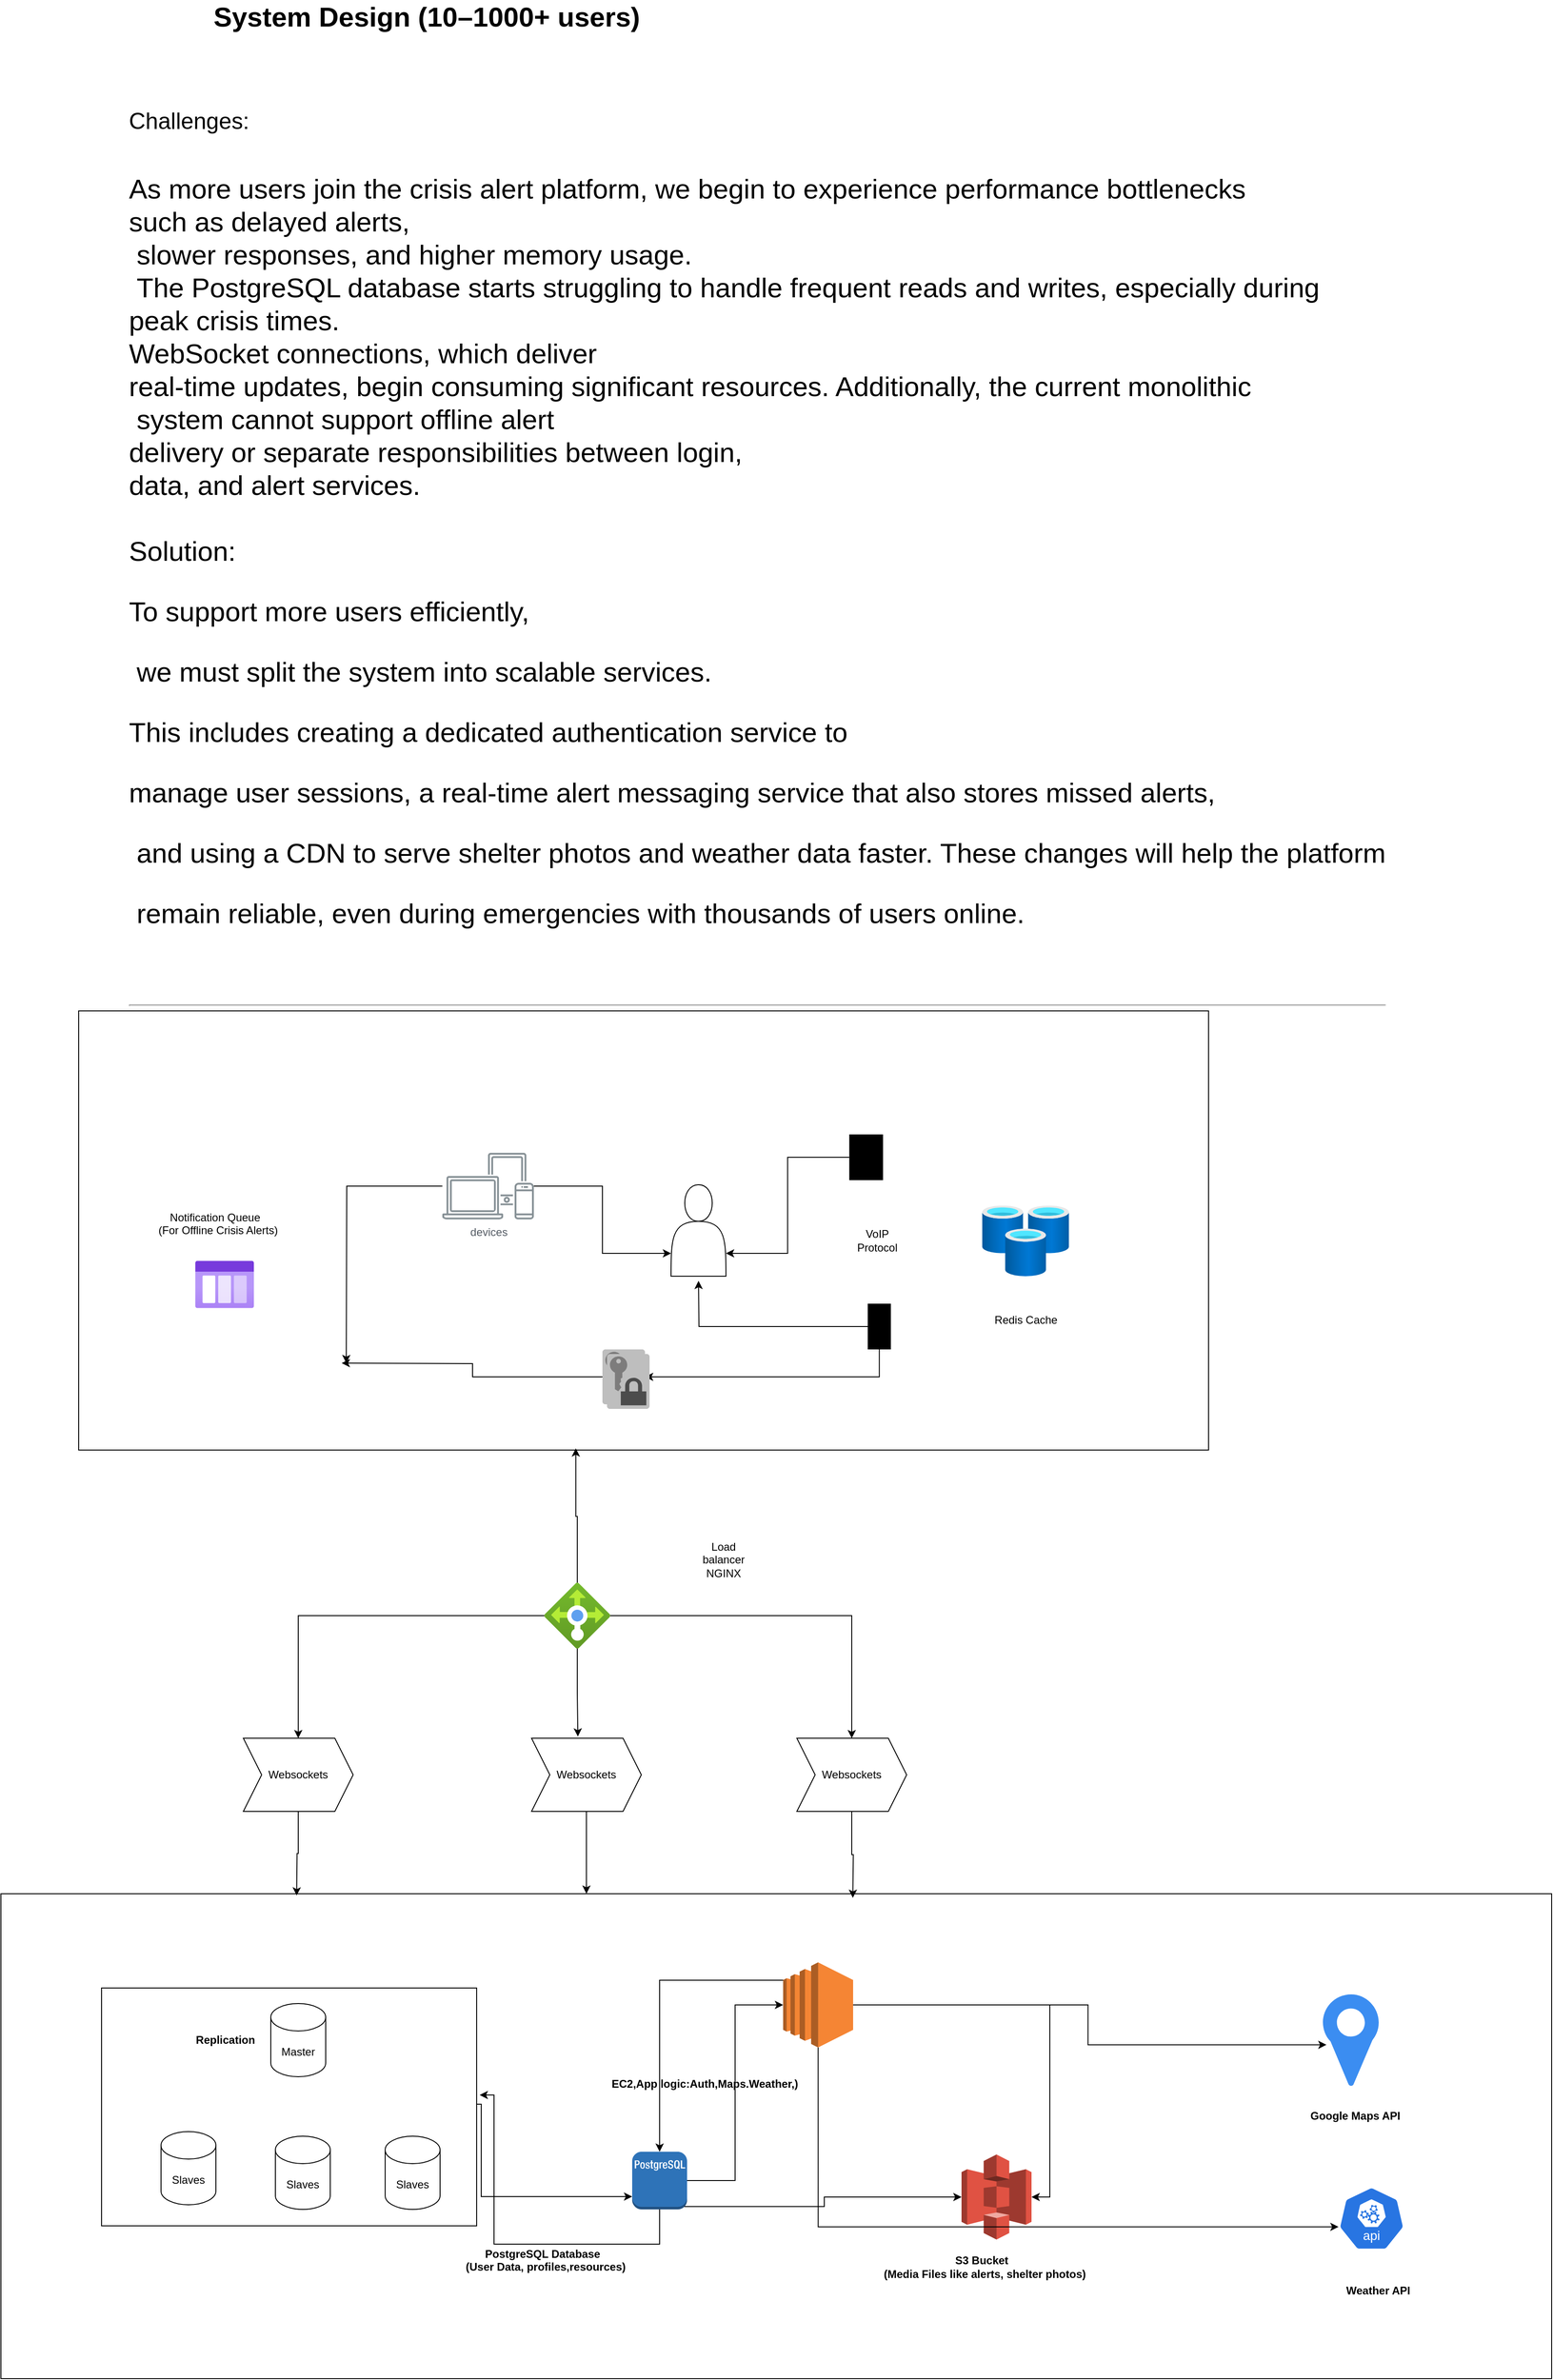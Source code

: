 <mxfile version="26.0.16">
  <diagram name="Page-1" id="5An7zhzPWtjX78W8Vn6z">
    <mxGraphModel dx="4347" dy="2560" grid="1" gridSize="10" guides="1" tooltips="1" connect="1" arrows="1" fold="1" page="1" pageScale="1" pageWidth="850" pageHeight="1100" math="0" shadow="0">
      <root>
        <mxCell id="0" />
        <mxCell id="1" parent="0" />
        <mxCell id="eMaZXVgZZq-h9FBiVX7F-37" value="System Design (10–1000+ users)" style="text;align=center;fontStyle=1;verticalAlign=middle;spacingLeft=3;spacingRight=3;strokeColor=none;rotatable=0;points=[[0,0.5],[1,0.5]];portConstraint=eastwest;html=1;fontSize=30;" vertex="1" parent="1">
          <mxGeometry x="-55" y="1050" width="80" height="26" as="geometry" />
        </mxCell>
        <mxCell id="eMaZXVgZZq-h9FBiVX7F-38" value="&lt;h5&gt;&lt;span style=&quot;font-weight: normal;&quot;&gt;Challenges:&lt;/span&gt;&lt;/h5&gt;&lt;div&gt;&lt;span style=&quot;font-weight: normal;&quot;&gt;As more users join the crisis alert platform, we begin to experience performance bottlenecks&amp;nbsp;&lt;/span&gt;&lt;/div&gt;&lt;div&gt;&lt;span style=&quot;font-weight: normal;&quot;&gt;such as delayed alerts,&lt;/span&gt;&lt;/div&gt;&lt;div&gt;&lt;span style=&quot;font-weight: normal;&quot;&gt;&amp;nbsp;slower responses, and higher memory usage.&lt;/span&gt;&lt;/div&gt;&lt;div&gt;&lt;span style=&quot;font-weight: normal;&quot;&gt;&amp;nbsp;The PostgreSQL database starts struggling to handle frequent reads and writes, especially during&amp;nbsp;&lt;/span&gt;&lt;/div&gt;&lt;div&gt;&lt;span style=&quot;font-weight: normal;&quot;&gt;peak crisis times.&amp;nbsp;&lt;/span&gt;&lt;/div&gt;&lt;div&gt;&lt;span style=&quot;font-weight: normal;&quot;&gt;WebSocket connections, which deliver&amp;nbsp;&lt;/span&gt;&lt;/div&gt;&lt;div&gt;&lt;span style=&quot;font-weight: normal;&quot;&gt;real-time updates, begin consuming significant resources. Additionally, the current monolithic&lt;/span&gt;&lt;/div&gt;&lt;div&gt;&lt;span style=&quot;font-weight: normal;&quot;&gt;&amp;nbsp;system cannot support offline alert&amp;nbsp;&lt;/span&gt;&lt;/div&gt;&lt;div&gt;&lt;span style=&quot;font-weight: normal;&quot;&gt;delivery or separate responsibilities between login,&amp;nbsp;&lt;/span&gt;&lt;/div&gt;&lt;div&gt;&lt;span style=&quot;font-weight: normal;&quot;&gt;data, and alert services.&lt;/span&gt;&lt;/div&gt;&lt;div&gt;&lt;span style=&quot;font-weight: normal;&quot;&gt;&lt;br&gt;&lt;/span&gt;&lt;/div&gt;&lt;div&gt;&lt;span style=&quot;font-weight: normal;&quot;&gt;Solution:&lt;/span&gt;&lt;/div&gt;&lt;div&gt;&lt;p class=&quot;&quot; data-end=&quot;1120&quot; data-start=&quot;188&quot;&gt;&lt;span style=&quot;font-weight: normal;&quot;&gt;To support more users efficiently,&lt;/span&gt;&lt;/p&gt;&lt;p class=&quot;&quot; data-end=&quot;1120&quot; data-start=&quot;188&quot;&gt;&lt;span style=&quot;font-weight: normal;&quot;&gt;&amp;nbsp;we must split the system into scalable services.&amp;nbsp;&lt;/span&gt;&lt;/p&gt;&lt;p class=&quot;&quot; data-end=&quot;1120&quot; data-start=&quot;188&quot;&gt;&lt;span style=&quot;font-weight: normal;&quot;&gt;This includes creating a dedicated authentication service to&amp;nbsp;&lt;/span&gt;&lt;/p&gt;&lt;p class=&quot;&quot; data-end=&quot;1120&quot; data-start=&quot;188&quot;&gt;&lt;span style=&quot;font-weight: normal;&quot;&gt;manage user sessions, a real-time alert messaging service that also stores missed alerts,&lt;/span&gt;&lt;/p&gt;&lt;p class=&quot;&quot; data-end=&quot;1120&quot; data-start=&quot;188&quot;&gt;&lt;span style=&quot;font-weight: normal;&quot;&gt;&amp;nbsp;and using a CDN to serve shelter photos and weather data faster. These changes will help the platform&lt;/span&gt;&lt;/p&gt;&lt;p class=&quot;&quot; data-end=&quot;1120&quot; data-start=&quot;188&quot;&gt;&lt;span style=&quot;font-weight: normal;&quot;&gt;&amp;nbsp;remain reliable, even during emergencies with thousands of users online.&lt;/span&gt;&lt;/p&gt;&lt;span style=&quot;font-weight: normal;&quot;&gt;&lt;br&gt;&lt;/span&gt;&lt;hr class=&quot;&quot; data-end=&quot;1125&quot; data-start=&quot;1122&quot;&gt;&lt;br&gt;&lt;p class=&quot;&quot; data-end=&quot;1190&quot; data-start=&quot;1127&quot;&gt;&lt;/p&gt;&lt;/div&gt;" style="text;align=left;fontStyle=1;verticalAlign=middle;spacingLeft=3;spacingRight=3;strokeColor=none;rotatable=0;points=[[0,0.5],[1,0.5]];portConstraint=eastwest;html=1;fontSize=30;" vertex="1" parent="1">
          <mxGeometry x="-345" y="1660" width="80" height="26" as="geometry" />
        </mxCell>
        <mxCell id="eMaZXVgZZq-h9FBiVX7F-42" value="" style="shape=actor;whiteSpace=wrap;html=1;" vertex="1" parent="1">
          <mxGeometry x="252.5" y="2340" width="60" height="100" as="geometry" />
        </mxCell>
        <mxCell id="eMaZXVgZZq-h9FBiVX7F-43" style="edgeStyle=orthogonalEdgeStyle;rounded=0;orthogonalLoop=1;jettySize=auto;html=1;entryX=0;entryY=0.75;entryDx=0;entryDy=0;" edge="1" parent="1" source="eMaZXVgZZq-h9FBiVX7F-45" target="eMaZXVgZZq-h9FBiVX7F-42">
          <mxGeometry relative="1" as="geometry" />
        </mxCell>
        <mxCell id="eMaZXVgZZq-h9FBiVX7F-44" style="edgeStyle=orthogonalEdgeStyle;rounded=0;orthogonalLoop=1;jettySize=auto;html=1;" edge="1" parent="1" source="eMaZXVgZZq-h9FBiVX7F-45">
          <mxGeometry relative="1" as="geometry">
            <mxPoint x="-102.5" y="2535.0" as="targetPoint" />
          </mxGeometry>
        </mxCell>
        <mxCell id="eMaZXVgZZq-h9FBiVX7F-45" value="devices" style="sketch=0;outlineConnect=0;gradientColor=none;fontColor=#545B64;strokeColor=none;fillColor=#879196;dashed=0;verticalLabelPosition=bottom;verticalAlign=top;align=center;html=1;fontSize=12;fontStyle=0;aspect=fixed;shape=mxgraph.aws4.illustration_devices;pointerEvents=1" vertex="1" parent="1">
          <mxGeometry x="2.5" y="2305" width="100" height="73" as="geometry" />
        </mxCell>
        <mxCell id="eMaZXVgZZq-h9FBiVX7F-46" style="edgeStyle=orthogonalEdgeStyle;rounded=0;orthogonalLoop=1;jettySize=auto;html=1;entryX=1;entryY=0.75;entryDx=0;entryDy=0;" edge="1" parent="1" source="eMaZXVgZZq-h9FBiVX7F-47" target="eMaZXVgZZq-h9FBiVX7F-42">
          <mxGeometry relative="1" as="geometry" />
        </mxCell>
        <mxCell id="eMaZXVgZZq-h9FBiVX7F-47" value="" style="sketch=0;verticalLabelPosition=bottom;sketch=0;aspect=fixed;html=1;verticalAlign=top;strokeColor=none;fillColor=#000000;align=center;outlineConnect=0;pointerEvents=1;shape=mxgraph.citrix2.tablet;" vertex="1" parent="1">
          <mxGeometry x="447.29" y="2285" width="36.925" height="50" as="geometry" />
        </mxCell>
        <mxCell id="eMaZXVgZZq-h9FBiVX7F-48" style="edgeStyle=orthogonalEdgeStyle;rounded=0;orthogonalLoop=1;jettySize=auto;html=1;" edge="1" parent="1" source="eMaZXVgZZq-h9FBiVX7F-49">
          <mxGeometry relative="1" as="geometry">
            <mxPoint x="282.5" y="2445" as="targetPoint" />
          </mxGeometry>
        </mxCell>
        <mxCell id="eMaZXVgZZq-h9FBiVX7F-49" value="" style="sketch=0;verticalLabelPosition=bottom;sketch=0;aspect=fixed;html=1;verticalAlign=top;strokeColor=none;fillColor=#000000;align=center;outlineConnect=0;pointerEvents=1;shape=mxgraph.citrix2.mobile;" vertex="1" parent="1">
          <mxGeometry x="467.5" y="2470" width="25.255" height="50" as="geometry" />
        </mxCell>
        <mxCell id="eMaZXVgZZq-h9FBiVX7F-50" style="edgeStyle=orthogonalEdgeStyle;rounded=0;orthogonalLoop=1;jettySize=auto;html=1;" edge="1" parent="1" source="eMaZXVgZZq-h9FBiVX7F-51">
          <mxGeometry relative="1" as="geometry">
            <mxPoint x="-107.5" y="2535.0" as="targetPoint" />
          </mxGeometry>
        </mxCell>
        <mxCell id="eMaZXVgZZq-h9FBiVX7F-51" value="" style="outlineConnect=0;dashed=0;verticalLabelPosition=bottom;verticalAlign=top;align=center;html=1;shape=mxgraph.aws3.data_encryption_key;fillColor=#7D7C7C;gradientColor=none;" vertex="1" parent="1">
          <mxGeometry x="177.5" y="2520" width="46.5" height="60" as="geometry" />
        </mxCell>
        <mxCell id="eMaZXVgZZq-h9FBiVX7F-52" style="edgeStyle=orthogonalEdgeStyle;rounded=0;orthogonalLoop=1;jettySize=auto;html=1;entryX=1;entryY=0.5;entryDx=0;entryDy=0;entryPerimeter=0;" edge="1" parent="1" source="eMaZXVgZZq-h9FBiVX7F-49" target="eMaZXVgZZq-h9FBiVX7F-51">
          <mxGeometry relative="1" as="geometry">
            <Array as="points">
              <mxPoint x="480.5" y="2550" />
            </Array>
          </mxGeometry>
        </mxCell>
        <mxCell id="eMaZXVgZZq-h9FBiVX7F-53" value="" style="outlineConnect=0;dashed=0;verticalLabelPosition=bottom;verticalAlign=top;align=center;html=1;shape=mxgraph.aws3.data_encryption_key;fillColor=#7D7C7C;gradientColor=none;" vertex="1" parent="1">
          <mxGeometry x="182.5" y="2525" width="46.5" height="60" as="geometry" />
        </mxCell>
        <mxCell id="eMaZXVgZZq-h9FBiVX7F-54" value="" style="outlineConnect=0;dashed=0;verticalLabelPosition=bottom;verticalAlign=top;align=center;html=1;shape=mxgraph.aws3.postgre_sql_instance;fillColor=#2E73B8;gradientColor=none;" vertex="1" parent="1">
          <mxGeometry x="210" y="3397" width="60" height="63" as="geometry" />
        </mxCell>
        <mxCell id="eMaZXVgZZq-h9FBiVX7F-55" value="&lt;div&gt;PostgreSQL Database&amp;nbsp;&amp;nbsp;&lt;/div&gt;&lt;div&gt;(User Data, profiles,resources)&lt;/div&gt;&lt;div&gt;&lt;br&gt;&lt;/div&gt;" style="text;align=center;fontStyle=1;verticalAlign=middle;spacingLeft=3;spacingRight=3;strokeColor=none;rotatable=0;points=[[0,0.5],[1,0.5]];portConstraint=eastwest;html=1;" vertex="1" parent="1">
          <mxGeometry x="75" y="3510" width="80" height="26" as="geometry" />
        </mxCell>
        <mxCell id="eMaZXVgZZq-h9FBiVX7F-56" value="" style="outlineConnect=0;dashed=0;verticalLabelPosition=bottom;verticalAlign=top;align=center;html=1;shape=mxgraph.aws3.s3;fillColor=#E05243;gradientColor=none;" vertex="1" parent="1">
          <mxGeometry x="570" y="3400" width="76.5" height="93" as="geometry" />
        </mxCell>
        <mxCell id="eMaZXVgZZq-h9FBiVX7F-57" value="&lt;div&gt;S3 Bucket&amp;nbsp;&amp;nbsp;&lt;/div&gt;&lt;div&gt;(Media Files like alerts, shelter photos)&lt;/div&gt;" style="text;align=center;fontStyle=1;verticalAlign=middle;spacingLeft=3;spacingRight=3;strokeColor=none;rotatable=0;points=[[0,0.5],[1,0.5]];portConstraint=eastwest;html=1;" vertex="1" parent="1">
          <mxGeometry x="555" y="3510" width="80" height="26" as="geometry" />
        </mxCell>
        <mxCell id="eMaZXVgZZq-h9FBiVX7F-58" style="edgeStyle=orthogonalEdgeStyle;rounded=0;orthogonalLoop=1;jettySize=auto;html=1;exitX=0;exitY=0.21;exitDx=0;exitDy=0;exitPerimeter=0;" edge="1" parent="1" source="eMaZXVgZZq-h9FBiVX7F-59" target="eMaZXVgZZq-h9FBiVX7F-54">
          <mxGeometry relative="1" as="geometry" />
        </mxCell>
        <mxCell id="eMaZXVgZZq-h9FBiVX7F-59" value="" style="outlineConnect=0;dashed=0;verticalLabelPosition=bottom;verticalAlign=top;align=center;html=1;shape=mxgraph.aws3.ec2;fillColor=#F58534;gradientColor=none;" vertex="1" parent="1">
          <mxGeometry x="375" y="3190" width="76.5" height="93" as="geometry" />
        </mxCell>
        <mxCell id="eMaZXVgZZq-h9FBiVX7F-60" value="EC2,App logic:Auth,Maps.Weather,)" style="text;align=center;fontStyle=1;verticalAlign=middle;spacingLeft=3;spacingRight=3;strokeColor=none;rotatable=0;points=[[0,0.5],[1,0.5]];portConstraint=eastwest;html=1;" vertex="1" parent="1">
          <mxGeometry x="249" y="3310" width="80" height="26" as="geometry" />
        </mxCell>
        <mxCell id="eMaZXVgZZq-h9FBiVX7F-61" style="edgeStyle=orthogonalEdgeStyle;rounded=0;orthogonalLoop=1;jettySize=auto;html=1;entryX=0;entryY=0.5;entryDx=0;entryDy=0;entryPerimeter=0;" edge="1" parent="1" source="eMaZXVgZZq-h9FBiVX7F-54" target="eMaZXVgZZq-h9FBiVX7F-59">
          <mxGeometry relative="1" as="geometry" />
        </mxCell>
        <mxCell id="eMaZXVgZZq-h9FBiVX7F-62" style="edgeStyle=orthogonalEdgeStyle;rounded=0;orthogonalLoop=1;jettySize=auto;html=1;entryX=1;entryY=0.5;entryDx=0;entryDy=0;entryPerimeter=0;" edge="1" parent="1" source="eMaZXVgZZq-h9FBiVX7F-59" target="eMaZXVgZZq-h9FBiVX7F-56">
          <mxGeometry relative="1" as="geometry" />
        </mxCell>
        <mxCell id="eMaZXVgZZq-h9FBiVX7F-63" value="Master" style="shape=cylinder3;whiteSpace=wrap;html=1;boundedLbl=1;backgroundOutline=1;size=15;" vertex="1" parent="1">
          <mxGeometry x="-185" y="3235" width="60" height="80" as="geometry" />
        </mxCell>
        <mxCell id="eMaZXVgZZq-h9FBiVX7F-64" value="Slaves" style="shape=cylinder3;whiteSpace=wrap;html=1;boundedLbl=1;backgroundOutline=1;size=15;" vertex="1" parent="1">
          <mxGeometry x="-305" y="3375" width="60" height="80" as="geometry" />
        </mxCell>
        <mxCell id="eMaZXVgZZq-h9FBiVX7F-65" value="Slaves" style="shape=cylinder3;whiteSpace=wrap;html=1;boundedLbl=1;backgroundOutline=1;size=15;" vertex="1" parent="1">
          <mxGeometry x="-60" y="3380" width="60" height="80" as="geometry" />
        </mxCell>
        <mxCell id="eMaZXVgZZq-h9FBiVX7F-66" value="Slaves" style="shape=cylinder3;whiteSpace=wrap;html=1;boundedLbl=1;backgroundOutline=1;size=15;" vertex="1" parent="1">
          <mxGeometry x="-180" y="3380" width="60" height="80" as="geometry" />
        </mxCell>
        <mxCell id="eMaZXVgZZq-h9FBiVX7F-67" value="Replication" style="text;align=center;fontStyle=1;verticalAlign=middle;spacingLeft=3;spacingRight=3;strokeColor=none;rotatable=0;points=[[0,0.5],[1,0.5]];portConstraint=eastwest;html=1;" vertex="1" parent="1">
          <mxGeometry x="-275" y="3262" width="80" height="26" as="geometry" />
        </mxCell>
        <mxCell id="eMaZXVgZZq-h9FBiVX7F-68" style="edgeStyle=orthogonalEdgeStyle;rounded=0;orthogonalLoop=1;jettySize=auto;html=1;exitX=1;exitY=0.5;exitDx=0;exitDy=0;" edge="1" parent="1" source="eMaZXVgZZq-h9FBiVX7F-69" target="eMaZXVgZZq-h9FBiVX7F-54">
          <mxGeometry relative="1" as="geometry">
            <Array as="points">
              <mxPoint x="45" y="3345" />
              <mxPoint x="45" y="3446" />
            </Array>
          </mxGeometry>
        </mxCell>
        <mxCell id="eMaZXVgZZq-h9FBiVX7F-69" value="" style="rounded=0;whiteSpace=wrap;html=1;fillColor=none;" vertex="1" parent="1">
          <mxGeometry x="-370" y="3218" width="410" height="260" as="geometry" />
        </mxCell>
        <mxCell id="eMaZXVgZZq-h9FBiVX7F-70" style="edgeStyle=orthogonalEdgeStyle;rounded=0;orthogonalLoop=1;jettySize=auto;html=1;exitX=0.5;exitY=1;exitDx=0;exitDy=0;exitPerimeter=0;entryX=1.008;entryY=0.45;entryDx=0;entryDy=0;entryPerimeter=0;" edge="1" parent="1" source="eMaZXVgZZq-h9FBiVX7F-54" target="eMaZXVgZZq-h9FBiVX7F-69">
          <mxGeometry relative="1" as="geometry">
            <Array as="points">
              <mxPoint x="113" y="3498" />
              <mxPoint x="59" y="3498" />
              <mxPoint x="59" y="3332" />
            </Array>
          </mxGeometry>
        </mxCell>
        <mxCell id="eMaZXVgZZq-h9FBiVX7F-71" value="" style="image;aspect=fixed;html=1;points=[];align=center;fontSize=12;image=img/lib/azure2/databases/Cache_Redis.svg;" vertex="1" parent="1">
          <mxGeometry x="592.5" y="2362.81" width="95" height="77.19" as="geometry" />
        </mxCell>
        <mxCell id="eMaZXVgZZq-h9FBiVX7F-72" value="Redis Cache" style="text;align=center;fontStyle=0;verticalAlign=middle;spacingLeft=3;spacingRight=3;strokeColor=none;rotatable=0;points=[[0,0.5],[1,0.5]];portConstraint=eastwest;html=1;" vertex="1" parent="1">
          <mxGeometry x="600" y="2475" width="80" height="26" as="geometry" />
        </mxCell>
        <mxCell id="eMaZXVgZZq-h9FBiVX7F-73" value="VoIP&lt;div&gt;Protocol&lt;/div&gt;" style="text;html=1;align=center;verticalAlign=middle;whiteSpace=wrap;rounded=0;" vertex="1" parent="1">
          <mxGeometry x="447.5" y="2386.4" width="60" height="30" as="geometry" />
        </mxCell>
        <mxCell id="eMaZXVgZZq-h9FBiVX7F-74" value="Websockets" style="shape=step;perimeter=stepPerimeter;whiteSpace=wrap;html=1;fixedSize=1;" vertex="1" parent="1">
          <mxGeometry x="-215" y="2945" width="120" height="80" as="geometry" />
        </mxCell>
        <mxCell id="eMaZXVgZZq-h9FBiVX7F-75" style="edgeStyle=orthogonalEdgeStyle;rounded=0;orthogonalLoop=1;jettySize=auto;html=1;" edge="1" parent="1" source="eMaZXVgZZq-h9FBiVX7F-76">
          <mxGeometry relative="1" as="geometry">
            <mxPoint x="160" y="3115" as="targetPoint" />
          </mxGeometry>
        </mxCell>
        <mxCell id="eMaZXVgZZq-h9FBiVX7F-76" value="Websockets" style="shape=step;perimeter=stepPerimeter;whiteSpace=wrap;html=1;fixedSize=1;" vertex="1" parent="1">
          <mxGeometry x="100" y="2945" width="120" height="80" as="geometry" />
        </mxCell>
        <mxCell id="eMaZXVgZZq-h9FBiVX7F-77" value="Websockets" style="shape=step;perimeter=stepPerimeter;whiteSpace=wrap;html=1;fixedSize=1;" vertex="1" parent="1">
          <mxGeometry x="390" y="2945" width="120" height="80" as="geometry" />
        </mxCell>
        <mxCell id="eMaZXVgZZq-h9FBiVX7F-78" style="edgeStyle=orthogonalEdgeStyle;rounded=0;orthogonalLoop=1;jettySize=auto;html=1;entryX=0.5;entryY=0;entryDx=0;entryDy=0;" edge="1" parent="1" source="eMaZXVgZZq-h9FBiVX7F-80" target="eMaZXVgZZq-h9FBiVX7F-74">
          <mxGeometry relative="1" as="geometry" />
        </mxCell>
        <mxCell id="eMaZXVgZZq-h9FBiVX7F-79" style="edgeStyle=orthogonalEdgeStyle;rounded=0;orthogonalLoop=1;jettySize=auto;html=1;entryX=0.5;entryY=0;entryDx=0;entryDy=0;" edge="1" parent="1" source="eMaZXVgZZq-h9FBiVX7F-80" target="eMaZXVgZZq-h9FBiVX7F-77">
          <mxGeometry relative="1" as="geometry" />
        </mxCell>
        <mxCell id="eMaZXVgZZq-h9FBiVX7F-80" value="" style="image;aspect=fixed;html=1;points=[];align=center;fontSize=12;image=img/lib/azure2/networking/Load_Balancers.svg;" vertex="1" parent="1">
          <mxGeometry x="114" y="2775" width="72" height="72" as="geometry" />
        </mxCell>
        <mxCell id="eMaZXVgZZq-h9FBiVX7F-81" value="" style="image;aspect=fixed;html=1;points=[];align=center;fontSize=12;image=img/lib/azure2/general/Storage_Queue.svg;" vertex="1" parent="1">
          <mxGeometry x="-267.5" y="2423" width="64" height="52" as="geometry" />
        </mxCell>
        <mxCell id="eMaZXVgZZq-h9FBiVX7F-82" value="&lt;div&gt;Notification Queue&amp;nbsp;&amp;nbsp;&lt;/div&gt;&lt;div&gt;(For Offline Crisis Alerts)&lt;/div&gt;&lt;div&gt;&lt;br&gt;&lt;/div&gt;" style="text;align=center;fontStyle=0;verticalAlign=middle;spacingLeft=3;spacingRight=3;strokeColor=none;rotatable=0;points=[[0,0.5],[1,0.5]];portConstraint=eastwest;html=1;" vertex="1" parent="1">
          <mxGeometry x="-283.5" y="2377" width="80" height="26" as="geometry" />
        </mxCell>
        <mxCell id="eMaZXVgZZq-h9FBiVX7F-83" style="edgeStyle=orthogonalEdgeStyle;rounded=0;orthogonalLoop=1;jettySize=auto;html=1;exitX=0.95;exitY=0.95;exitDx=0;exitDy=0;exitPerimeter=0;entryX=0;entryY=0.5;entryDx=0;entryDy=0;entryPerimeter=0;" edge="1" parent="1" source="eMaZXVgZZq-h9FBiVX7F-54" target="eMaZXVgZZq-h9FBiVX7F-56">
          <mxGeometry relative="1" as="geometry" />
        </mxCell>
        <mxCell id="eMaZXVgZZq-h9FBiVX7F-84" style="edgeStyle=orthogonalEdgeStyle;rounded=0;orthogonalLoop=1;jettySize=auto;html=1;entryX=0.234;entryY=-0.006;entryDx=0;entryDy=0;entryPerimeter=0;" edge="1" parent="1" source="eMaZXVgZZq-h9FBiVX7F-74">
          <mxGeometry relative="1" as="geometry">
            <mxPoint x="-156.76" y="3116.91" as="targetPoint" />
          </mxGeometry>
        </mxCell>
        <mxCell id="eMaZXVgZZq-h9FBiVX7F-85" style="edgeStyle=orthogonalEdgeStyle;rounded=0;orthogonalLoop=1;jettySize=auto;html=1;entryX=0.681;entryY=-0.001;entryDx=0;entryDy=0;entryPerimeter=0;" edge="1" parent="1" source="eMaZXVgZZq-h9FBiVX7F-77">
          <mxGeometry relative="1" as="geometry">
            <mxPoint x="451.16" y="3119.485" as="targetPoint" />
          </mxGeometry>
        </mxCell>
        <mxCell id="eMaZXVgZZq-h9FBiVX7F-86" style="edgeStyle=orthogonalEdgeStyle;rounded=0;orthogonalLoop=1;jettySize=auto;html=1;entryX=0.422;entryY=-0.023;entryDx=0;entryDy=0;entryPerimeter=0;" edge="1" parent="1" source="eMaZXVgZZq-h9FBiVX7F-80" target="eMaZXVgZZq-h9FBiVX7F-76">
          <mxGeometry relative="1" as="geometry" />
        </mxCell>
        <mxCell id="eMaZXVgZZq-h9FBiVX7F-87" value="" style="rounded=0;whiteSpace=wrap;html=1;fillColor=none;" vertex="1" parent="1">
          <mxGeometry x="-395" y="2150" width="1235" height="480" as="geometry" />
        </mxCell>
        <mxCell id="eMaZXVgZZq-h9FBiVX7F-88" value="Load balancer NGINX" style="text;html=1;align=center;verticalAlign=middle;whiteSpace=wrap;rounded=0;" vertex="1" parent="1">
          <mxGeometry x="280" y="2735" width="60" height="30" as="geometry" />
        </mxCell>
        <mxCell id="eMaZXVgZZq-h9FBiVX7F-89" style="edgeStyle=orthogonalEdgeStyle;rounded=0;orthogonalLoop=1;jettySize=auto;html=1;entryX=0.44;entryY=0.996;entryDx=0;entryDy=0;entryPerimeter=0;" edge="1" parent="1" source="eMaZXVgZZq-h9FBiVX7F-80" target="eMaZXVgZZq-h9FBiVX7F-87">
          <mxGeometry relative="1" as="geometry" />
        </mxCell>
        <mxCell id="eMaZXVgZZq-h9FBiVX7F-90" value="" style="sketch=0;html=1;aspect=fixed;strokeColor=none;shadow=0;fillColor=#3B8DF1;verticalAlign=top;labelPosition=center;verticalLabelPosition=bottom;shape=mxgraph.gcp2.maps_api" vertex="1" parent="1">
          <mxGeometry x="965" y="3225" width="61" height="100" as="geometry" />
        </mxCell>
        <mxCell id="eMaZXVgZZq-h9FBiVX7F-91" value="" style="aspect=fixed;sketch=0;html=1;dashed=0;whitespace=wrap;verticalLabelPosition=bottom;verticalAlign=top;fillColor=#2875E2;strokeColor=#ffffff;points=[[0.005,0.63,0],[0.1,0.2,0],[0.9,0.2,0],[0.5,0,0],[0.995,0.63,0],[0.72,0.99,0],[0.5,1,0],[0.28,0.99,0]];shape=mxgraph.kubernetes.icon2;kubernetesLabel=1;prIcon=api" vertex="1" parent="1">
          <mxGeometry x="981.73" y="3435" width="72.92" height="70" as="geometry" />
        </mxCell>
        <mxCell id="eMaZXVgZZq-h9FBiVX7F-92" value="Google Maps API" style="text;align=center;fontStyle=1;verticalAlign=middle;spacingLeft=3;spacingRight=3;strokeColor=none;rotatable=0;points=[[0,0.5],[1,0.5]];portConstraint=eastwest;html=1;" vertex="1" parent="1">
          <mxGeometry x="960" y="3345" width="80" height="26" as="geometry" />
        </mxCell>
        <mxCell id="eMaZXVgZZq-h9FBiVX7F-93" value="Weather API" style="text;align=center;fontStyle=1;verticalAlign=middle;spacingLeft=3;spacingRight=3;strokeColor=none;rotatable=0;points=[[0,0.5],[1,0.5]];portConstraint=eastwest;html=1;" vertex="1" parent="1">
          <mxGeometry x="985" y="3536" width="80" height="26" as="geometry" />
        </mxCell>
        <mxCell id="eMaZXVgZZq-h9FBiVX7F-94" style="edgeStyle=orthogonalEdgeStyle;rounded=0;orthogonalLoop=1;jettySize=auto;html=1;entryX=0.064;entryY=0.551;entryDx=0;entryDy=0;entryPerimeter=0;" edge="1" parent="1" source="eMaZXVgZZq-h9FBiVX7F-59" target="eMaZXVgZZq-h9FBiVX7F-90">
          <mxGeometry relative="1" as="geometry" />
        </mxCell>
        <mxCell id="eMaZXVgZZq-h9FBiVX7F-95" style="edgeStyle=orthogonalEdgeStyle;rounded=0;orthogonalLoop=1;jettySize=auto;html=1;exitX=0.5;exitY=1;exitDx=0;exitDy=0;exitPerimeter=0;entryX=0.005;entryY=0.63;entryDx=0;entryDy=0;entryPerimeter=0;" edge="1" parent="1" source="eMaZXVgZZq-h9FBiVX7F-59" target="eMaZXVgZZq-h9FBiVX7F-91">
          <mxGeometry relative="1" as="geometry" />
        </mxCell>
        <mxCell id="eMaZXVgZZq-h9FBiVX7F-96" value="" style="rounded=0;whiteSpace=wrap;html=1;fillColor=none;" vertex="1" parent="1">
          <mxGeometry x="-480" y="3115" width="1695" height="530" as="geometry" />
        </mxCell>
      </root>
    </mxGraphModel>
  </diagram>
</mxfile>
